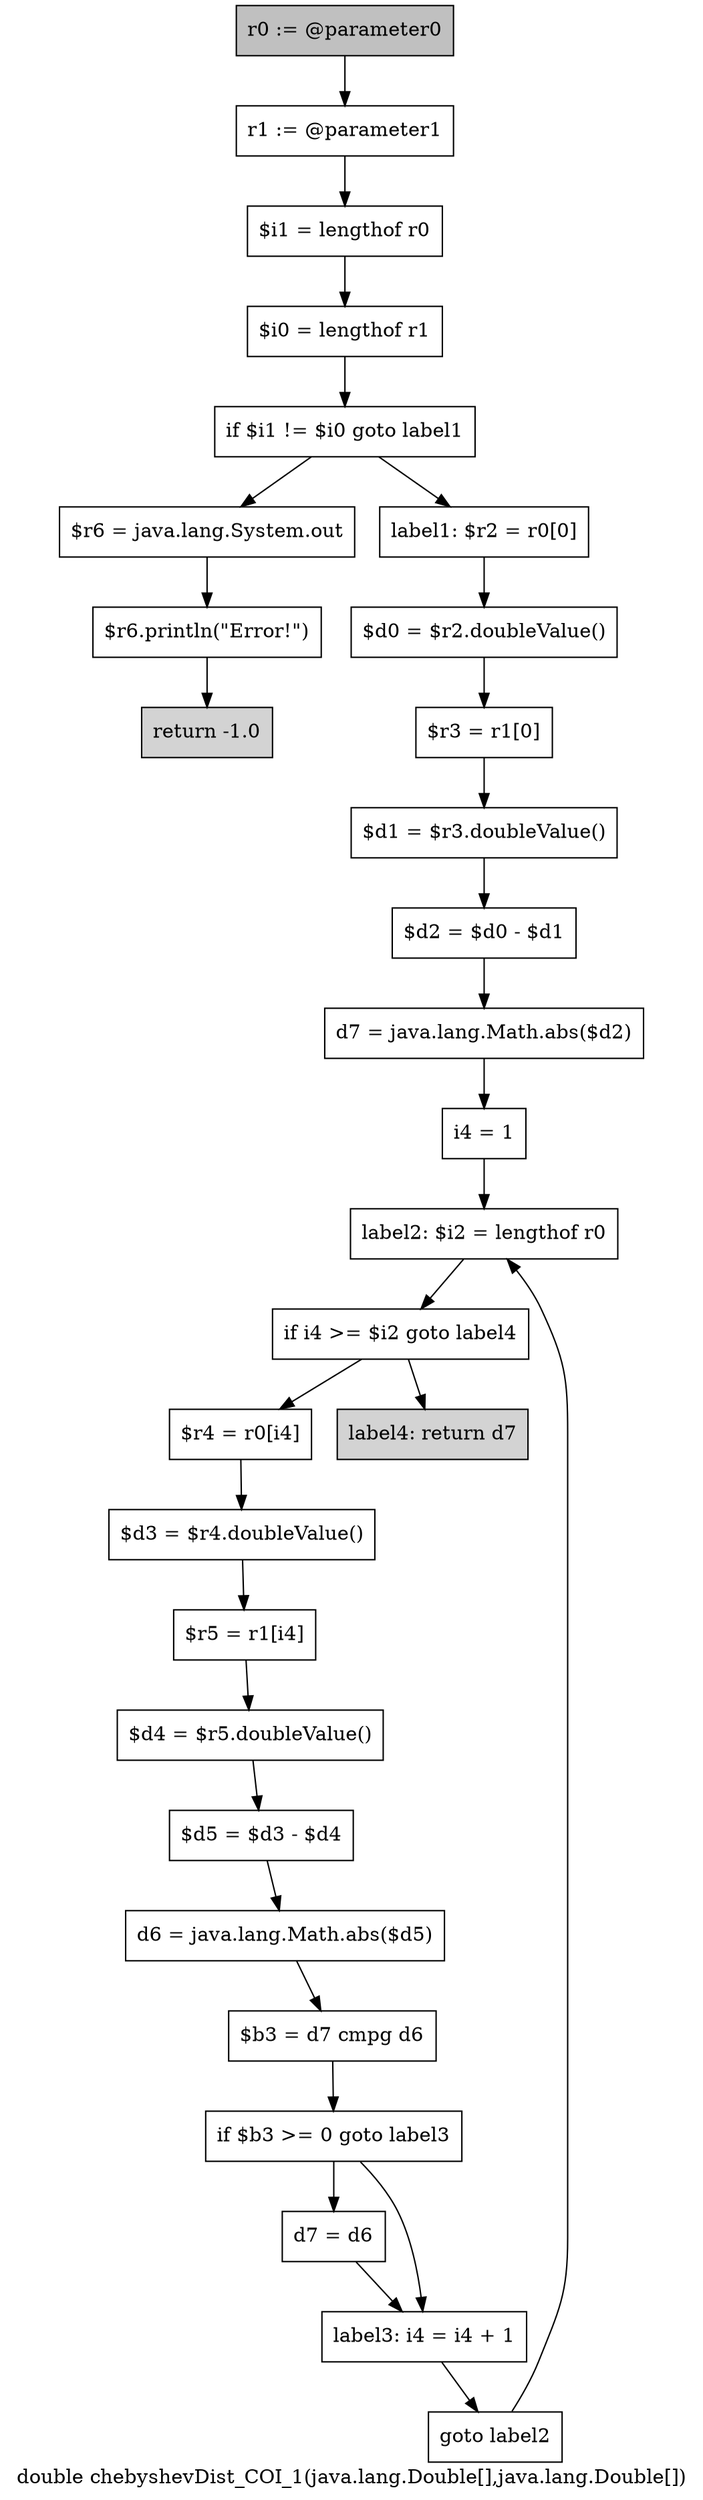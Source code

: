 digraph "double chebyshevDist_COI_1(java.lang.Double[],java.lang.Double[])" {
    label="double chebyshevDist_COI_1(java.lang.Double[],java.lang.Double[])";
    node [shape=box];
    "0" [style=filled,fillcolor=gray,label="r0 := @parameter0",];
    "1" [label="r1 := @parameter1",];
    "0"->"1";
    "2" [label="$i1 = lengthof r0",];
    "1"->"2";
    "3" [label="$i0 = lengthof r1",];
    "2"->"3";
    "4" [label="if $i1 != $i0 goto label1",];
    "3"->"4";
    "5" [label="$r6 = java.lang.System.out",];
    "4"->"5";
    "8" [label="label1: $r2 = r0[0]",];
    "4"->"8";
    "6" [label="$r6.println(\"Error!\")",];
    "5"->"6";
    "7" [style=filled,fillcolor=lightgray,label="return -1.0",];
    "6"->"7";
    "9" [label="$d0 = $r2.doubleValue()",];
    "8"->"9";
    "10" [label="$r3 = r1[0]",];
    "9"->"10";
    "11" [label="$d1 = $r3.doubleValue()",];
    "10"->"11";
    "12" [label="$d2 = $d0 - $d1",];
    "11"->"12";
    "13" [label="d7 = java.lang.Math.abs($d2)",];
    "12"->"13";
    "14" [label="i4 = 1",];
    "13"->"14";
    "15" [label="label2: $i2 = lengthof r0",];
    "14"->"15";
    "16" [label="if i4 >= $i2 goto label4",];
    "15"->"16";
    "17" [label="$r4 = r0[i4]",];
    "16"->"17";
    "28" [style=filled,fillcolor=lightgray,label="label4: return d7",];
    "16"->"28";
    "18" [label="$d3 = $r4.doubleValue()",];
    "17"->"18";
    "19" [label="$r5 = r1[i4]",];
    "18"->"19";
    "20" [label="$d4 = $r5.doubleValue()",];
    "19"->"20";
    "21" [label="$d5 = $d3 - $d4",];
    "20"->"21";
    "22" [label="d6 = java.lang.Math.abs($d5)",];
    "21"->"22";
    "23" [label="$b3 = d7 cmpg d6",];
    "22"->"23";
    "24" [label="if $b3 >= 0 goto label3",];
    "23"->"24";
    "25" [label="d7 = d6",];
    "24"->"25";
    "26" [label="label3: i4 = i4 + 1",];
    "24"->"26";
    "25"->"26";
    "27" [label="goto label2",];
    "26"->"27";
    "27"->"15";
}
